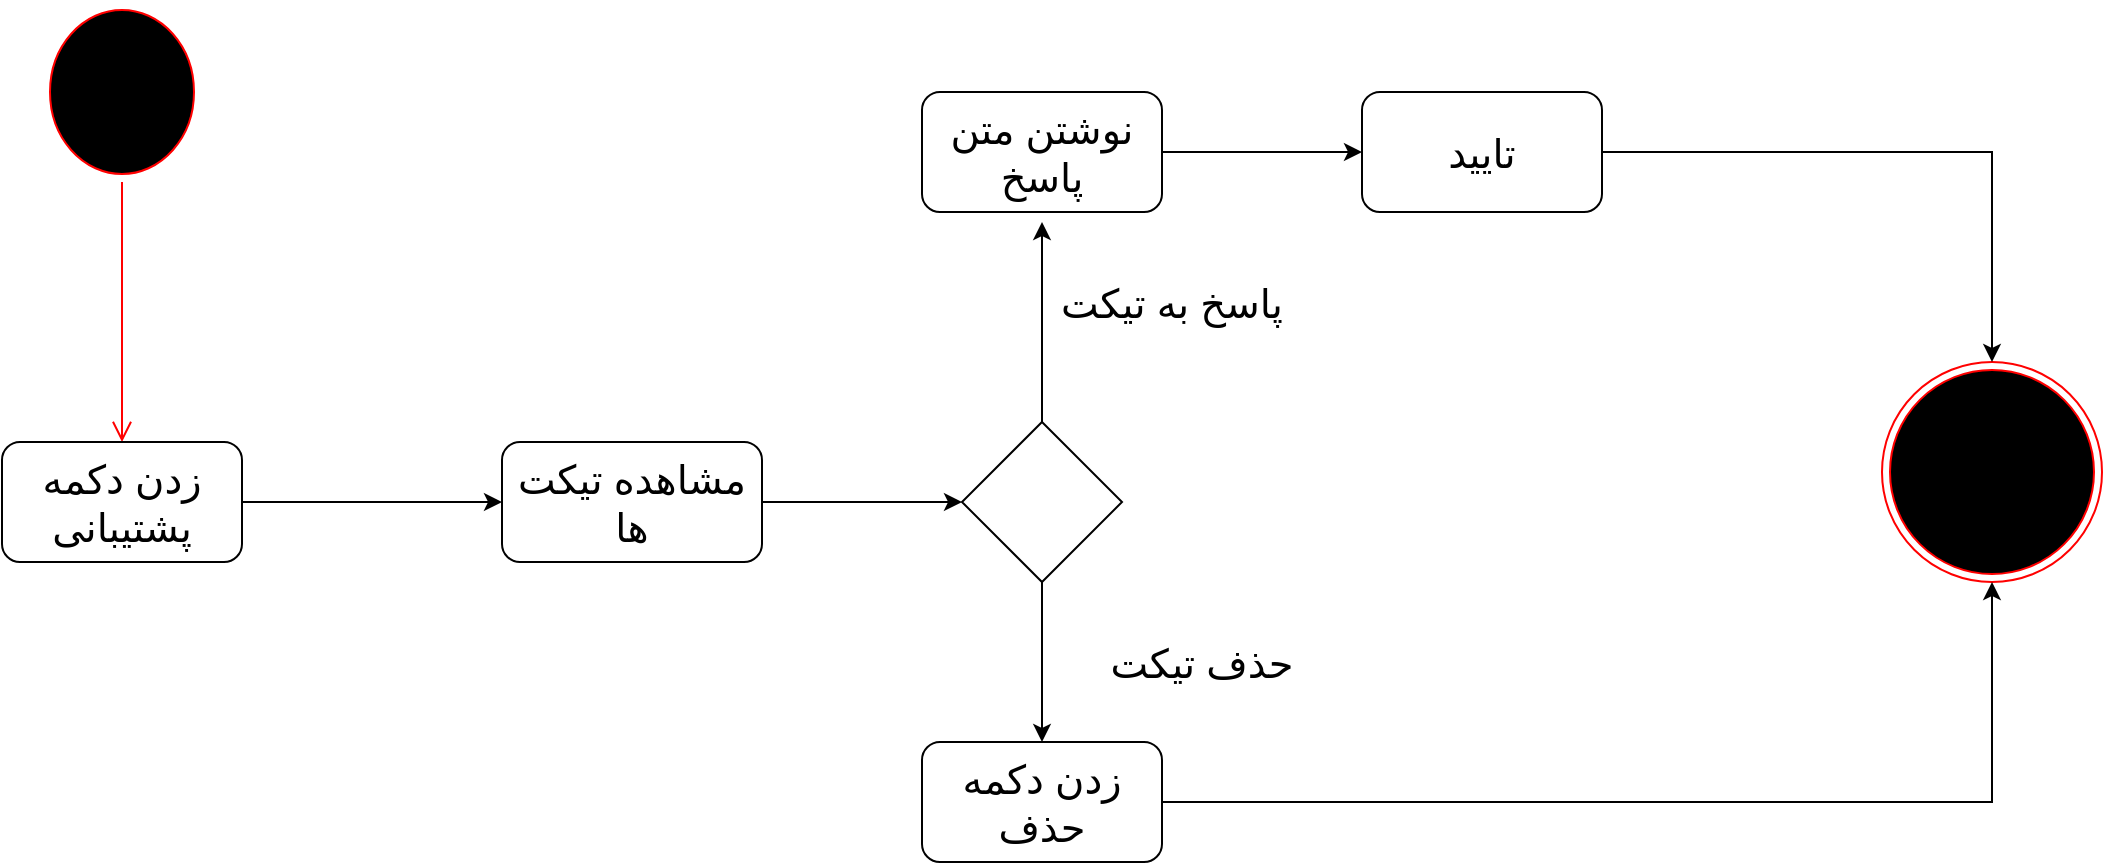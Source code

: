 <mxfile version="12.3.3" type="github" pages="1">
  <diagram name="Page-1" id="e7e014a7-5840-1c2e-5031-d8a46d1fe8dd">
    <mxGraphModel dx="1408" dy="743" grid="1" gridSize="10" guides="1" tooltips="1" connect="1" arrows="1" fold="1" page="1" pageScale="1" pageWidth="1169" pageHeight="826" background="#ffffff" math="0" shadow="0">
      <root>
        <mxCell id="0"/>
        <mxCell id="1" parent="0"/>
        <mxCell id="uIARA253-Zb_Q3sCHrLH-43" value="" style="ellipse;html=1;shape=endState;fillColor=#000000;strokeColor=#ff0000;" vertex="1" parent="1">
          <mxGeometry x="1020" y="370" width="110" height="110" as="geometry"/>
        </mxCell>
        <mxCell id="uIARA253-Zb_Q3sCHrLH-44" value="" style="ellipse;html=1;shape=startState;fillColor=#000000;strokeColor=#ff0000;" vertex="1" parent="1">
          <mxGeometry x="100" y="190" width="80" height="90" as="geometry"/>
        </mxCell>
        <mxCell id="uIARA253-Zb_Q3sCHrLH-45" value="" style="edgeStyle=orthogonalEdgeStyle;html=1;verticalAlign=bottom;endArrow=open;endSize=8;strokeColor=#ff0000;" edge="1" source="uIARA253-Zb_Q3sCHrLH-44" parent="1">
          <mxGeometry relative="1" as="geometry">
            <mxPoint x="140" y="410" as="targetPoint"/>
          </mxGeometry>
        </mxCell>
        <mxCell id="uIARA253-Zb_Q3sCHrLH-48" value="" style="edgeStyle=orthogonalEdgeStyle;rounded=0;orthogonalLoop=1;jettySize=auto;html=1;" edge="1" parent="1" source="uIARA253-Zb_Q3sCHrLH-46" target="uIARA253-Zb_Q3sCHrLH-47">
          <mxGeometry relative="1" as="geometry"/>
        </mxCell>
        <mxCell id="uIARA253-Zb_Q3sCHrLH-46" value="&lt;font style=&quot;font-size: 20px&quot;&gt;زدن دکمه پشتیبانی&lt;/font&gt;" style="rounded=1;whiteSpace=wrap;html=1;" vertex="1" parent="1">
          <mxGeometry x="80" y="410" width="120" height="60" as="geometry"/>
        </mxCell>
        <mxCell id="uIARA253-Zb_Q3sCHrLH-49" style="edgeStyle=orthogonalEdgeStyle;rounded=0;orthogonalLoop=1;jettySize=auto;html=1;" edge="1" parent="1" source="uIARA253-Zb_Q3sCHrLH-47">
          <mxGeometry relative="1" as="geometry">
            <mxPoint x="560" y="440" as="targetPoint"/>
          </mxGeometry>
        </mxCell>
        <mxCell id="uIARA253-Zb_Q3sCHrLH-47" value="&lt;font style=&quot;font-size: 20px&quot;&gt;مشاهده تیکت ها&lt;/font&gt;" style="rounded=1;whiteSpace=wrap;html=1;" vertex="1" parent="1">
          <mxGeometry x="330" y="410" width="130" height="60" as="geometry"/>
        </mxCell>
        <mxCell id="uIARA253-Zb_Q3sCHrLH-51" style="edgeStyle=orthogonalEdgeStyle;rounded=0;orthogonalLoop=1;jettySize=auto;html=1;" edge="1" parent="1" source="uIARA253-Zb_Q3sCHrLH-50">
          <mxGeometry relative="1" as="geometry">
            <mxPoint x="600" y="300" as="targetPoint"/>
          </mxGeometry>
        </mxCell>
        <mxCell id="uIARA253-Zb_Q3sCHrLH-54" style="edgeStyle=orthogonalEdgeStyle;rounded=0;orthogonalLoop=1;jettySize=auto;html=1;entryX=0.5;entryY=0;entryDx=0;entryDy=0;" edge="1" parent="1" source="uIARA253-Zb_Q3sCHrLH-50" target="uIARA253-Zb_Q3sCHrLH-53">
          <mxGeometry relative="1" as="geometry"/>
        </mxCell>
        <mxCell id="uIARA253-Zb_Q3sCHrLH-50" value="" style="rhombus;whiteSpace=wrap;html=1;" vertex="1" parent="1">
          <mxGeometry x="560" y="400" width="80" height="80" as="geometry"/>
        </mxCell>
        <mxCell id="uIARA253-Zb_Q3sCHrLH-64" style="edgeStyle=orthogonalEdgeStyle;rounded=0;orthogonalLoop=1;jettySize=auto;html=1;entryX=0;entryY=0.5;entryDx=0;entryDy=0;" edge="1" parent="1" source="uIARA253-Zb_Q3sCHrLH-52" target="uIARA253-Zb_Q3sCHrLH-63">
          <mxGeometry relative="1" as="geometry"/>
        </mxCell>
        <mxCell id="uIARA253-Zb_Q3sCHrLH-52" value="&lt;font style=&quot;font-size: 20px&quot;&gt;نوشتن متن پاسخ&lt;/font&gt;" style="rounded=1;whiteSpace=wrap;html=1;" vertex="1" parent="1">
          <mxGeometry x="540" y="235" width="120" height="60" as="geometry"/>
        </mxCell>
        <mxCell id="uIARA253-Zb_Q3sCHrLH-62" style="edgeStyle=orthogonalEdgeStyle;rounded=0;orthogonalLoop=1;jettySize=auto;html=1;entryX=0.5;entryY=1;entryDx=0;entryDy=0;" edge="1" parent="1" source="uIARA253-Zb_Q3sCHrLH-53" target="uIARA253-Zb_Q3sCHrLH-43">
          <mxGeometry relative="1" as="geometry"/>
        </mxCell>
        <mxCell id="uIARA253-Zb_Q3sCHrLH-53" value="&lt;font style=&quot;font-size: 20px&quot;&gt;زدن دکمه حذف&lt;/font&gt;" style="rounded=1;whiteSpace=wrap;html=1;" vertex="1" parent="1">
          <mxGeometry x="540" y="560" width="120" height="60" as="geometry"/>
        </mxCell>
        <mxCell id="uIARA253-Zb_Q3sCHrLH-58" value="&lt;font style=&quot;font-size: 20px&quot;&gt;پاسخ به تیکت&lt;/font&gt;" style="text;html=1;strokeColor=none;fillColor=none;align=center;verticalAlign=middle;whiteSpace=wrap;rounded=0;" vertex="1" parent="1">
          <mxGeometry x="590" y="320" width="150" height="40" as="geometry"/>
        </mxCell>
        <mxCell id="uIARA253-Zb_Q3sCHrLH-59" value="&lt;font style=&quot;font-size: 20px&quot;&gt;حذف تیکت&lt;/font&gt;" style="text;html=1;strokeColor=none;fillColor=none;align=center;verticalAlign=middle;whiteSpace=wrap;rounded=0;" vertex="1" parent="1">
          <mxGeometry x="620" y="505" width="120" height="30" as="geometry"/>
        </mxCell>
        <mxCell id="uIARA253-Zb_Q3sCHrLH-65" style="edgeStyle=orthogonalEdgeStyle;rounded=0;orthogonalLoop=1;jettySize=auto;html=1;entryX=0.5;entryY=0;entryDx=0;entryDy=0;" edge="1" parent="1" source="uIARA253-Zb_Q3sCHrLH-63" target="uIARA253-Zb_Q3sCHrLH-43">
          <mxGeometry relative="1" as="geometry"/>
        </mxCell>
        <mxCell id="uIARA253-Zb_Q3sCHrLH-63" value="&lt;font style=&quot;font-size: 20px&quot;&gt;تایید&lt;/font&gt;" style="rounded=1;whiteSpace=wrap;html=1;" vertex="1" parent="1">
          <mxGeometry x="760" y="235" width="120" height="60" as="geometry"/>
        </mxCell>
      </root>
    </mxGraphModel>
  </diagram>
</mxfile>
